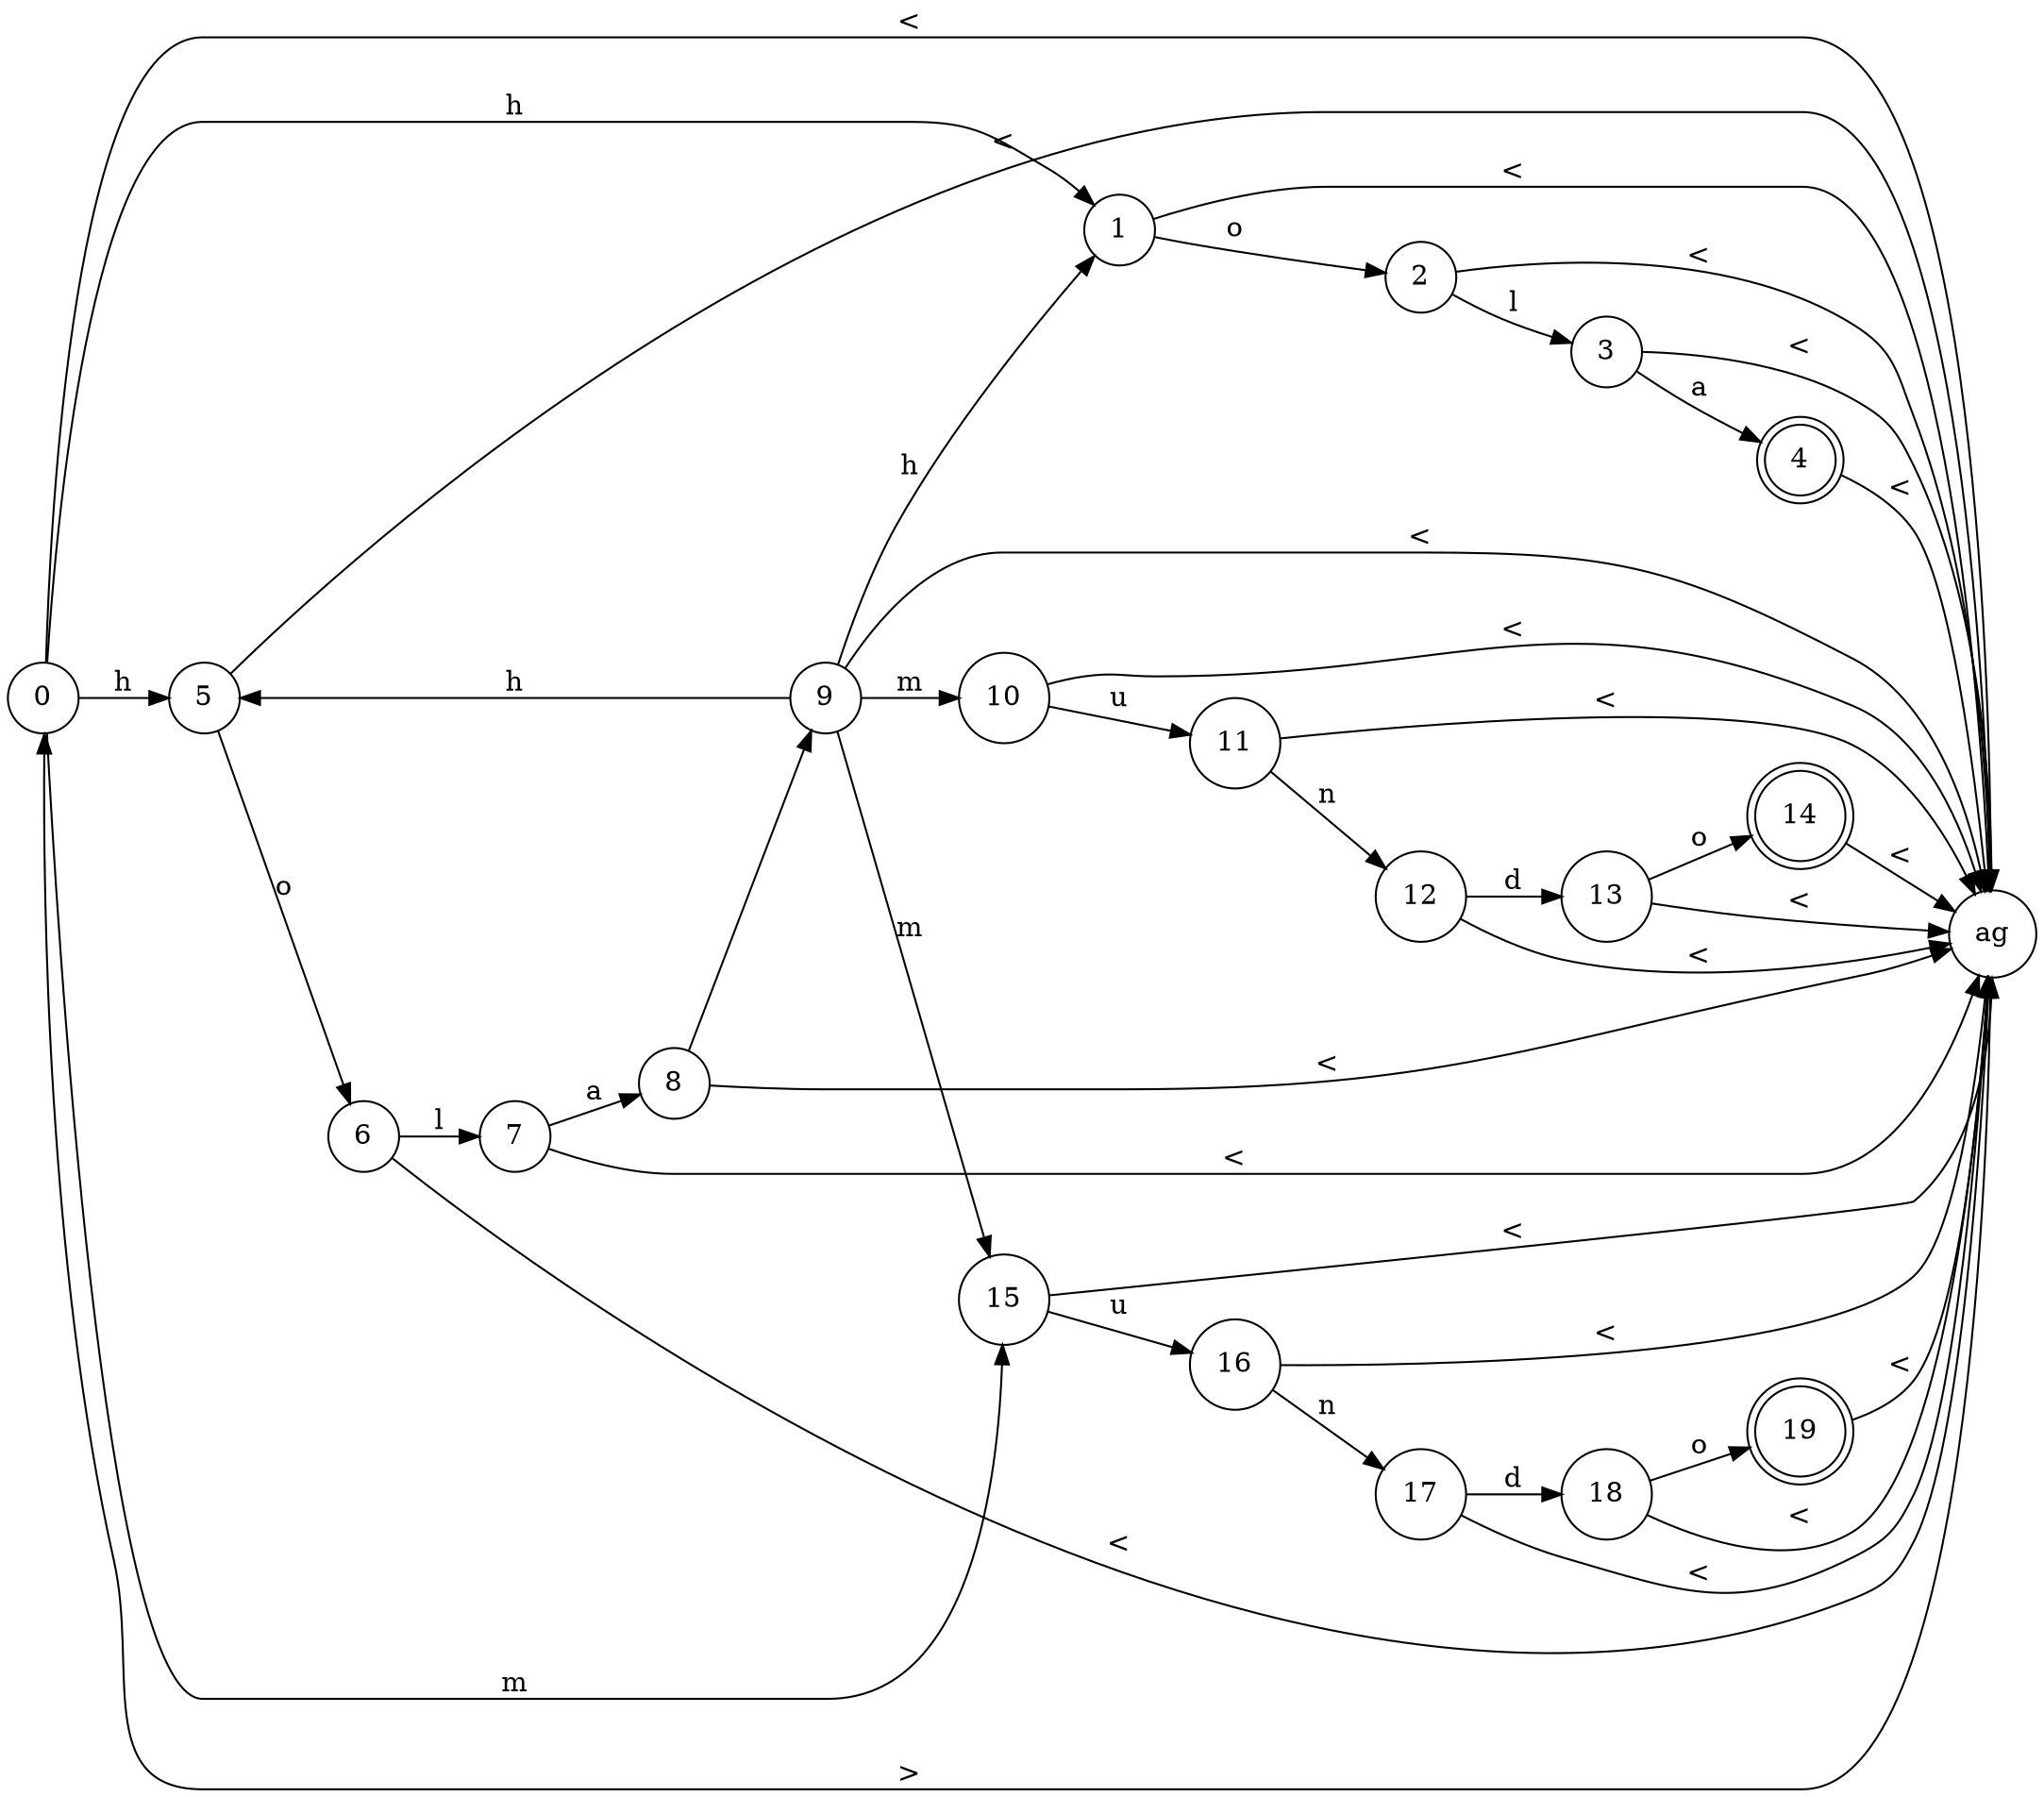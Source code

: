 digraph {
rankdir = "LR";
// NODES
node [shape=circle] Node_0[label="0"];
node [shape=circle] Node_1[label="1"];
node [shape=circle] Node_5[label="5"];
node [shape=circle] Nodetag[label="ag"];
node [shape=circle] Node_15[label="15"];
node [shape=circle] Node_2[label="2"];
node [shape=circle] Node_6[label="6"];
node [shape=circle] Node_16[label="16"];
node [shape=circle] Node_3[label="3"];
node [shape=circle] Node_7[label="7"];
node [shape=circle] Node_17[label="17"];
node [shape=doublecircle] Node_4[label="4"];
node [shape=circle] Node_8[label="8"];
node [shape=circle] Node_18[label="18"];
node [shape=circle] Node_9[label="9"];
node [shape=doublecircle] Node_19[label="19"];
node [shape=circle] Node_10[label="10"];
node [shape=circle] Node_11[label="11"];
node [shape=circle] Node_12[label="12"];
node [shape=circle] Node_13[label="13"];
node [shape=doublecircle] Node_14[label="14"];

// TRANSITIONS
Node_0 -> Node_1 [label="h"];
Node_0 -> Node_5 [label="h"];
Node_0 -> Nodetag [label="<"];
Node_0 -> Node_15 [label="m"];
Node_1 -> Nodetag [label="<"];
Node_1 -> Node_2 [label="o"];
Node_5 -> Nodetag [label="<"];
Node_5 -> Node_6 [label="o"];
Nodetag -> Node_0 [label=">"];
Node_15 -> Node_16 [label="u"];
Node_15 -> Nodetag [label="<"];
Node_2 -> Nodetag [label="<"];
Node_2 -> Node_3 [label="l"];
Node_6 -> Nodetag [label="<"];
Node_6 -> Node_7 [label="l"];
Node_16 -> Nodetag [label="<"];
Node_16 -> Node_17 [label="n"];
Node_3 -> Node_4 [label="a"];
Node_3 -> Nodetag [label="<"];
Node_7 -> Node_8 [label="a"];
Node_7 -> Nodetag [label="<"];
Node_17 -> Node_18 [label="d"];
Node_17 -> Nodetag [label="<"];
Node_4 -> Nodetag [label="<"];
Node_8 -> Node_9 [label=" "];
Node_8 -> Nodetag [label="<"];
Node_18 -> Nodetag [label="<"];
Node_18 -> Node_19 [label="o"];
Node_9 -> Node_1 [label="h"];
Node_9 -> Node_5 [label="h"];
Node_9 -> Nodetag [label="<"];
Node_9 -> Node_10 [label="m"];
Node_9 -> Node_15 [label="m"];
Node_19 -> Nodetag [label="<"];
Node_10 -> Node_11 [label="u"];
Node_10 -> Nodetag [label="<"];
Node_11 -> Nodetag [label="<"];
Node_11 -> Node_12 [label="n"];
Node_12 -> Node_13 [label="d"];
Node_12 -> Nodetag [label="<"];
Node_13 -> Nodetag [label="<"];
Node_13 -> Node_14 [label="o"];
Node_14 -> Nodetag [label="<"];
}